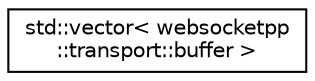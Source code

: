 digraph "Graphical Class Hierarchy"
{
  edge [fontname="Helvetica",fontsize="10",labelfontname="Helvetica",labelfontsize="10"];
  node [fontname="Helvetica",fontsize="10",shape=record];
  rankdir="LR";
  Node0 [label="std::vector\< websocketpp\l::transport::buffer \>",height=0.2,width=0.4,color="black", fillcolor="white", style="filled",URL="$classstd_1_1vector.html"];
}

